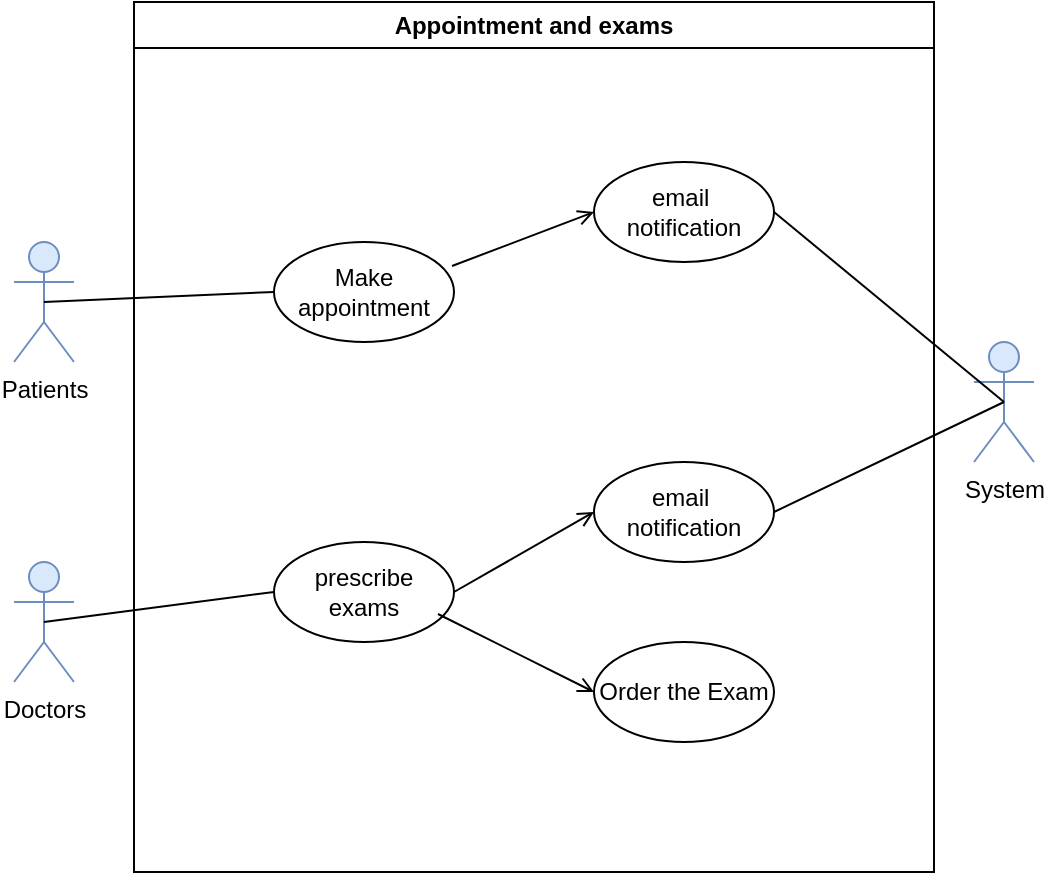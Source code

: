 <mxfile version="24.7.12">
  <diagram name="Page-1" id="QvYCSsmKVAELALnwq_ph">
    <mxGraphModel dx="1432" dy="729" grid="1" gridSize="10" guides="1" tooltips="1" connect="1" arrows="1" fold="1" page="1" pageScale="1" pageWidth="850" pageHeight="1100" math="0" shadow="0">
      <root>
        <mxCell id="0" />
        <mxCell id="1" parent="0" />
        <mxCell id="_-BYKyto2-eJF8JkZxCt-1" value="prescribe exams" style="ellipse;whiteSpace=wrap;html=1;" vertex="1" parent="1">
          <mxGeometry x="190" y="720" width="90" height="50" as="geometry" />
        </mxCell>
        <mxCell id="_-BYKyto2-eJF8JkZxCt-2" value="Make appointment" style="ellipse;whiteSpace=wrap;html=1;" vertex="1" parent="1">
          <mxGeometry x="190" y="570" width="90" height="50" as="geometry" />
        </mxCell>
        <mxCell id="_-BYKyto2-eJF8JkZxCt-3" value="Patients" style="shape=umlActor;verticalLabelPosition=bottom;verticalAlign=top;html=1;outlineConnect=0;fillColor=#dae8fc;strokeColor=#6c8ebf;" vertex="1" parent="1">
          <mxGeometry x="60" y="570" width="30" height="60" as="geometry" />
        </mxCell>
        <mxCell id="_-BYKyto2-eJF8JkZxCt-4" value="Doctors" style="shape=umlActor;verticalLabelPosition=bottom;verticalAlign=top;html=1;outlineConnect=0;fillColor=#dae8fc;strokeColor=#6c8ebf;" vertex="1" parent="1">
          <mxGeometry x="60" y="730" width="30" height="60" as="geometry" />
        </mxCell>
        <mxCell id="_-BYKyto2-eJF8JkZxCt-5" value="System" style="shape=umlActor;verticalLabelPosition=bottom;verticalAlign=top;html=1;outlineConnect=0;fillColor=#dae8fc;strokeColor=#6c8ebf;" vertex="1" parent="1">
          <mxGeometry x="540" y="620" width="30" height="60" as="geometry" />
        </mxCell>
        <mxCell id="_-BYKyto2-eJF8JkZxCt-6" value="" style="endArrow=none;html=1;rounded=0;exitX=0.5;exitY=0.5;exitDx=0;exitDy=0;exitPerimeter=0;entryX=0;entryY=0.5;entryDx=0;entryDy=0;" edge="1" parent="1" source="_-BYKyto2-eJF8JkZxCt-3" target="_-BYKyto2-eJF8JkZxCt-2">
          <mxGeometry width="50" height="50" relative="1" as="geometry">
            <mxPoint x="400" y="810" as="sourcePoint" />
            <mxPoint x="450" y="760" as="targetPoint" />
          </mxGeometry>
        </mxCell>
        <mxCell id="_-BYKyto2-eJF8JkZxCt-7" value="" style="endArrow=none;html=1;rounded=0;exitX=0.5;exitY=0.5;exitDx=0;exitDy=0;exitPerimeter=0;entryX=0;entryY=0.5;entryDx=0;entryDy=0;" edge="1" parent="1" source="_-BYKyto2-eJF8JkZxCt-4" target="_-BYKyto2-eJF8JkZxCt-1">
          <mxGeometry width="50" height="50" relative="1" as="geometry">
            <mxPoint x="400" y="810" as="sourcePoint" />
            <mxPoint x="450" y="760" as="targetPoint" />
          </mxGeometry>
        </mxCell>
        <mxCell id="_-BYKyto2-eJF8JkZxCt-9" value="&lt;div&gt;email&amp;nbsp;&lt;/div&gt;&lt;div&gt;notification&lt;/div&gt;" style="ellipse;whiteSpace=wrap;html=1;" vertex="1" parent="1">
          <mxGeometry x="350" y="530" width="90" height="50" as="geometry" />
        </mxCell>
        <mxCell id="_-BYKyto2-eJF8JkZxCt-10" value="&lt;div&gt;email&amp;nbsp;&lt;/div&gt;&lt;div&gt;notification&lt;/div&gt;" style="ellipse;whiteSpace=wrap;html=1;" vertex="1" parent="1">
          <mxGeometry x="350" y="680" width="90" height="50" as="geometry" />
        </mxCell>
        <mxCell id="_-BYKyto2-eJF8JkZxCt-11" value="" style="endArrow=open;html=1;rounded=0;exitX=1;exitY=0.5;exitDx=0;exitDy=0;entryX=0;entryY=0.5;entryDx=0;entryDy=0;endFill=0;" edge="1" parent="1" source="_-BYKyto2-eJF8JkZxCt-1" target="_-BYKyto2-eJF8JkZxCt-10">
          <mxGeometry width="50" height="50" relative="1" as="geometry">
            <mxPoint x="400" y="810" as="sourcePoint" />
            <mxPoint x="450" y="760" as="targetPoint" />
          </mxGeometry>
        </mxCell>
        <mxCell id="_-BYKyto2-eJF8JkZxCt-12" value="" style="endArrow=open;html=1;rounded=0;exitX=0.989;exitY=0.24;exitDx=0;exitDy=0;entryX=0;entryY=0.5;entryDx=0;entryDy=0;exitPerimeter=0;endFill=0;" edge="1" parent="1" source="_-BYKyto2-eJF8JkZxCt-2" target="_-BYKyto2-eJF8JkZxCt-9">
          <mxGeometry width="50" height="50" relative="1" as="geometry">
            <mxPoint x="290" y="755" as="sourcePoint" />
            <mxPoint x="360" y="715" as="targetPoint" />
          </mxGeometry>
        </mxCell>
        <mxCell id="_-BYKyto2-eJF8JkZxCt-14" value="Order the Exam" style="ellipse;whiteSpace=wrap;html=1;" vertex="1" parent="1">
          <mxGeometry x="350" y="770" width="90" height="50" as="geometry" />
        </mxCell>
        <mxCell id="_-BYKyto2-eJF8JkZxCt-15" value="" style="endArrow=open;html=1;rounded=0;exitX=0.911;exitY=0.72;exitDx=0;exitDy=0;entryX=0;entryY=0.5;entryDx=0;entryDy=0;exitPerimeter=0;endFill=0;" edge="1" parent="1" source="_-BYKyto2-eJF8JkZxCt-1" target="_-BYKyto2-eJF8JkZxCt-14">
          <mxGeometry width="50" height="50" relative="1" as="geometry">
            <mxPoint x="290" y="755" as="sourcePoint" />
            <mxPoint x="360" y="715" as="targetPoint" />
          </mxGeometry>
        </mxCell>
        <mxCell id="_-BYKyto2-eJF8JkZxCt-16" value="" style="endArrow=none;html=1;rounded=0;exitX=1;exitY=0.5;exitDx=0;exitDy=0;entryX=0.5;entryY=0.5;entryDx=0;entryDy=0;entryPerimeter=0;" edge="1" parent="1" source="_-BYKyto2-eJF8JkZxCt-9" target="_-BYKyto2-eJF8JkZxCt-5">
          <mxGeometry width="50" height="50" relative="1" as="geometry">
            <mxPoint x="85" y="770" as="sourcePoint" />
            <mxPoint x="200" y="755" as="targetPoint" />
          </mxGeometry>
        </mxCell>
        <mxCell id="_-BYKyto2-eJF8JkZxCt-17" value="" style="endArrow=none;html=1;rounded=0;exitX=1;exitY=0.5;exitDx=0;exitDy=0;entryX=0.5;entryY=0.5;entryDx=0;entryDy=0;entryPerimeter=0;" edge="1" parent="1" source="_-BYKyto2-eJF8JkZxCt-10" target="_-BYKyto2-eJF8JkZxCt-5">
          <mxGeometry width="50" height="50" relative="1" as="geometry">
            <mxPoint x="450" y="565" as="sourcePoint" />
            <mxPoint x="605" y="670" as="targetPoint" />
          </mxGeometry>
        </mxCell>
        <mxCell id="_-BYKyto2-eJF8JkZxCt-19" value="Appointment and exams" style="swimlane;whiteSpace=wrap;html=1;" vertex="1" parent="1">
          <mxGeometry x="120" y="450" width="400" height="435" as="geometry" />
        </mxCell>
      </root>
    </mxGraphModel>
  </diagram>
</mxfile>
